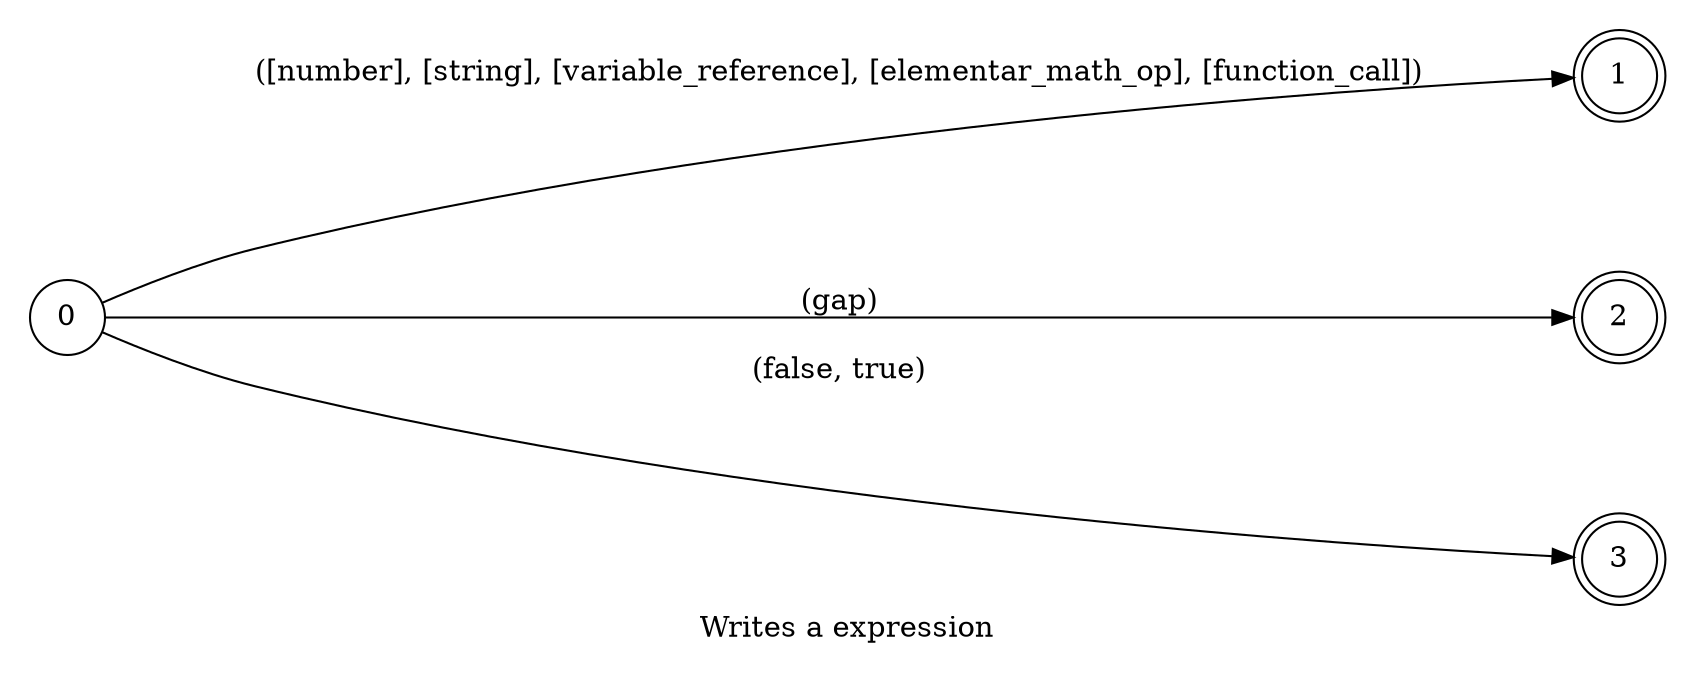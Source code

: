 digraph expressions {
    id="expressions";
    label="Writes a expression";
    lang="en-US";
    langName="English";
    pad="0.2";
    nodesep="1";
    ranksep="2";
    rankdir=LR;
    alias="true";
    node[shape=doublecircle]; 1 2 3;
    node[shape=circle];

    0 -> 1 [label="([number], [string], [variable_reference], [elementar_math_op], [function_call])", store=expression];
    0 -> 2 [label="(gap)", store=wildCard, normalizer="identity"];
    0 -> 3 [label="(false, true)", store=booleanConstants];

    title="Writes a expression";
    desc="Writes a expression in the editor, this is meant to be used inside another automatas";

    examples="
      false,
      true,
      gap,
      [number],
      [string],
      [variable_reference],
      [elementar_math_op],
      [function_call]
    ";
}